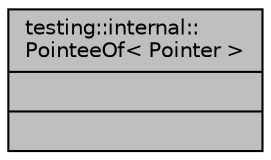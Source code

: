 digraph "testing::internal::PointeeOf&lt; Pointer &gt;"
{
  edge [fontname="Helvetica",fontsize="10",labelfontname="Helvetica",labelfontsize="10"];
  node [fontname="Helvetica",fontsize="10",shape=record];
  Node1 [label="{testing::internal::\lPointeeOf\< Pointer \>\n||}",height=0.2,width=0.4,color="black", fillcolor="grey75", style="filled", fontcolor="black"];
}
